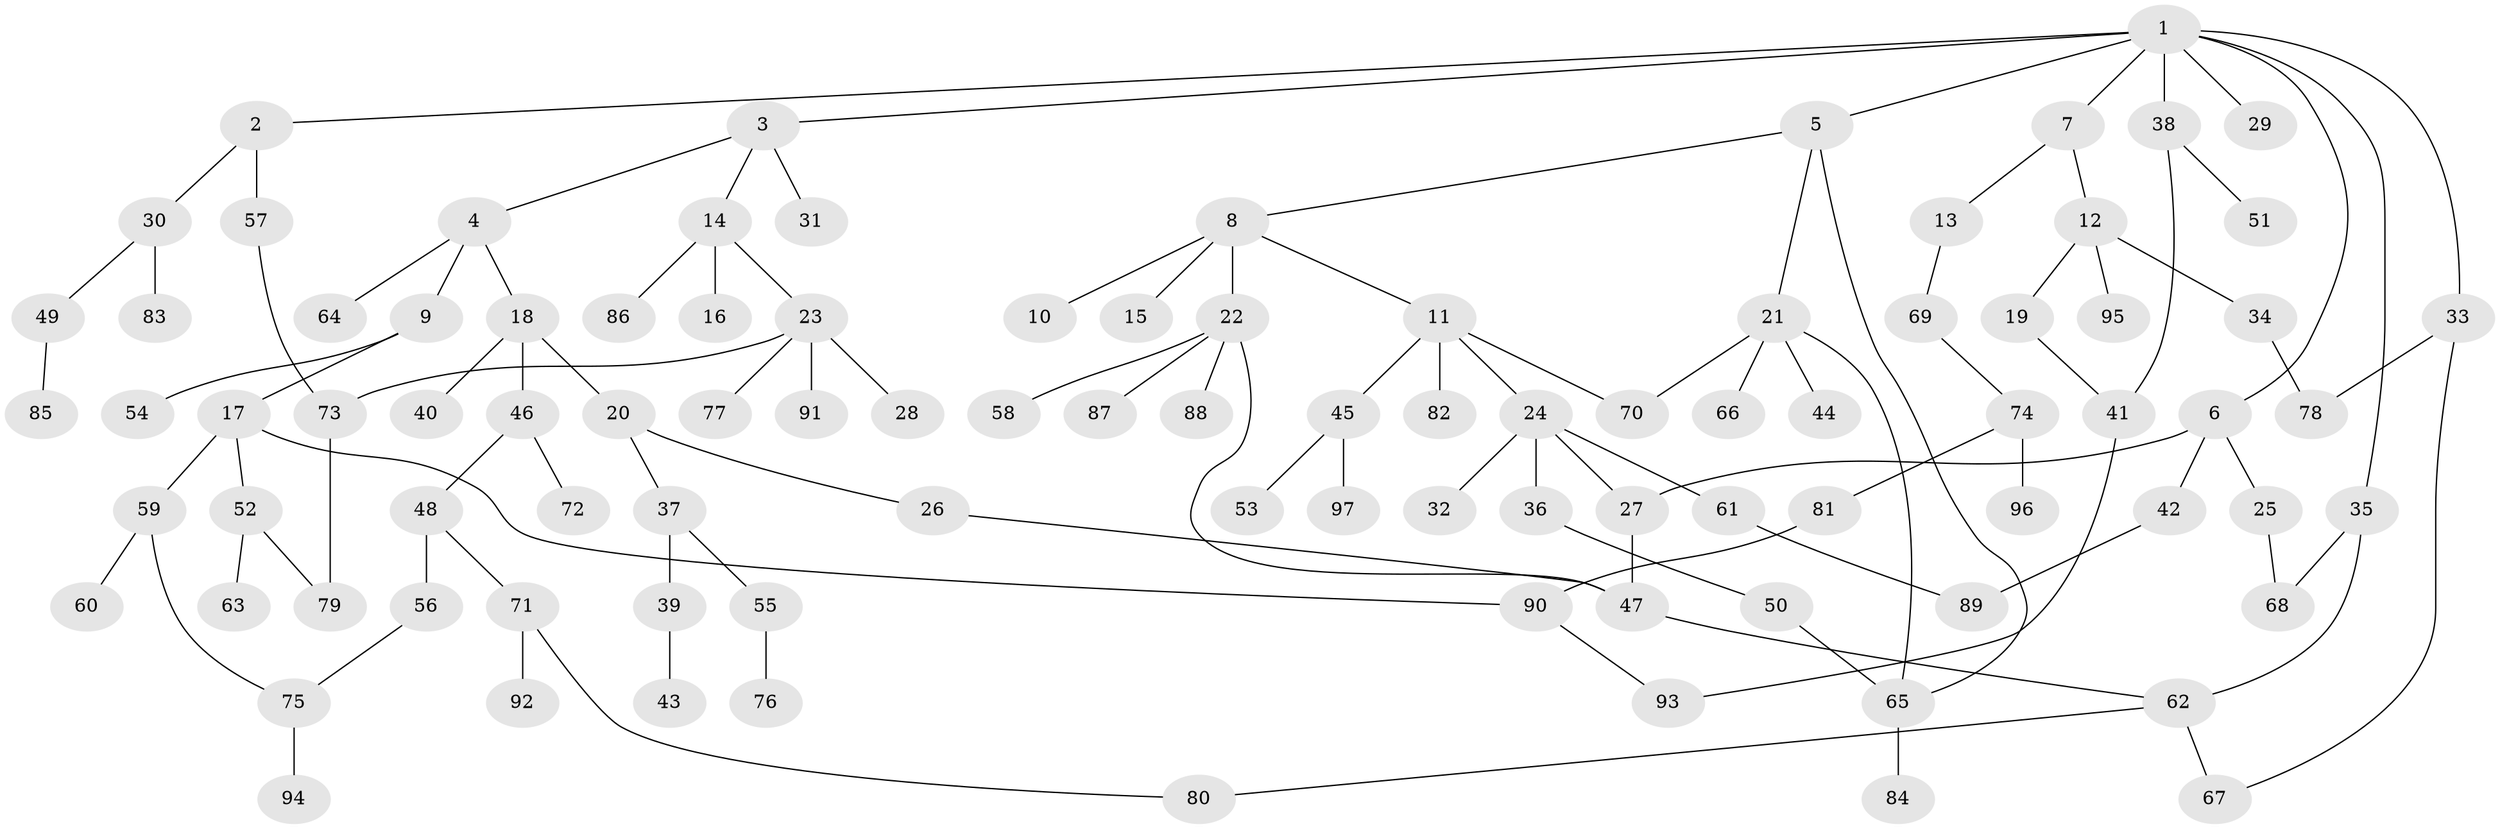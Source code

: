 // coarse degree distribution, {8: 0.03076923076923077, 3: 0.2, 5: 0.06153846153846154, 4: 0.12307692307692308, 1: 0.3230769230769231, 2: 0.26153846153846155}
// Generated by graph-tools (version 1.1) at 2025/41/03/06/25 10:41:26]
// undirected, 97 vertices, 114 edges
graph export_dot {
graph [start="1"]
  node [color=gray90,style=filled];
  1;
  2;
  3;
  4;
  5;
  6;
  7;
  8;
  9;
  10;
  11;
  12;
  13;
  14;
  15;
  16;
  17;
  18;
  19;
  20;
  21;
  22;
  23;
  24;
  25;
  26;
  27;
  28;
  29;
  30;
  31;
  32;
  33;
  34;
  35;
  36;
  37;
  38;
  39;
  40;
  41;
  42;
  43;
  44;
  45;
  46;
  47;
  48;
  49;
  50;
  51;
  52;
  53;
  54;
  55;
  56;
  57;
  58;
  59;
  60;
  61;
  62;
  63;
  64;
  65;
  66;
  67;
  68;
  69;
  70;
  71;
  72;
  73;
  74;
  75;
  76;
  77;
  78;
  79;
  80;
  81;
  82;
  83;
  84;
  85;
  86;
  87;
  88;
  89;
  90;
  91;
  92;
  93;
  94;
  95;
  96;
  97;
  1 -- 2;
  1 -- 3;
  1 -- 5;
  1 -- 6;
  1 -- 7;
  1 -- 29;
  1 -- 33;
  1 -- 35;
  1 -- 38;
  2 -- 30;
  2 -- 57;
  3 -- 4;
  3 -- 14;
  3 -- 31;
  4 -- 9;
  4 -- 18;
  4 -- 64;
  5 -- 8;
  5 -- 21;
  5 -- 65;
  6 -- 25;
  6 -- 27;
  6 -- 42;
  7 -- 12;
  7 -- 13;
  8 -- 10;
  8 -- 11;
  8 -- 15;
  8 -- 22;
  9 -- 17;
  9 -- 54;
  11 -- 24;
  11 -- 45;
  11 -- 70;
  11 -- 82;
  12 -- 19;
  12 -- 34;
  12 -- 95;
  13 -- 69;
  14 -- 16;
  14 -- 23;
  14 -- 86;
  17 -- 52;
  17 -- 59;
  17 -- 90;
  18 -- 20;
  18 -- 40;
  18 -- 46;
  19 -- 41;
  20 -- 26;
  20 -- 37;
  21 -- 44;
  21 -- 66;
  21 -- 70;
  21 -- 65;
  22 -- 58;
  22 -- 87;
  22 -- 88;
  22 -- 47;
  23 -- 28;
  23 -- 77;
  23 -- 91;
  23 -- 73;
  24 -- 32;
  24 -- 36;
  24 -- 61;
  24 -- 27;
  25 -- 68;
  26 -- 47;
  27 -- 47;
  30 -- 49;
  30 -- 83;
  33 -- 78;
  33 -- 67;
  34 -- 78;
  35 -- 62;
  35 -- 68;
  36 -- 50;
  37 -- 39;
  37 -- 55;
  38 -- 51;
  38 -- 41;
  39 -- 43;
  41 -- 93;
  42 -- 89;
  45 -- 53;
  45 -- 97;
  46 -- 48;
  46 -- 72;
  47 -- 62;
  48 -- 56;
  48 -- 71;
  49 -- 85;
  50 -- 65;
  52 -- 63;
  52 -- 79;
  55 -- 76;
  56 -- 75;
  57 -- 73;
  59 -- 60;
  59 -- 75;
  61 -- 89;
  62 -- 67;
  62 -- 80;
  65 -- 84;
  69 -- 74;
  71 -- 92;
  71 -- 80;
  73 -- 79;
  74 -- 81;
  74 -- 96;
  75 -- 94;
  81 -- 90;
  90 -- 93;
}
